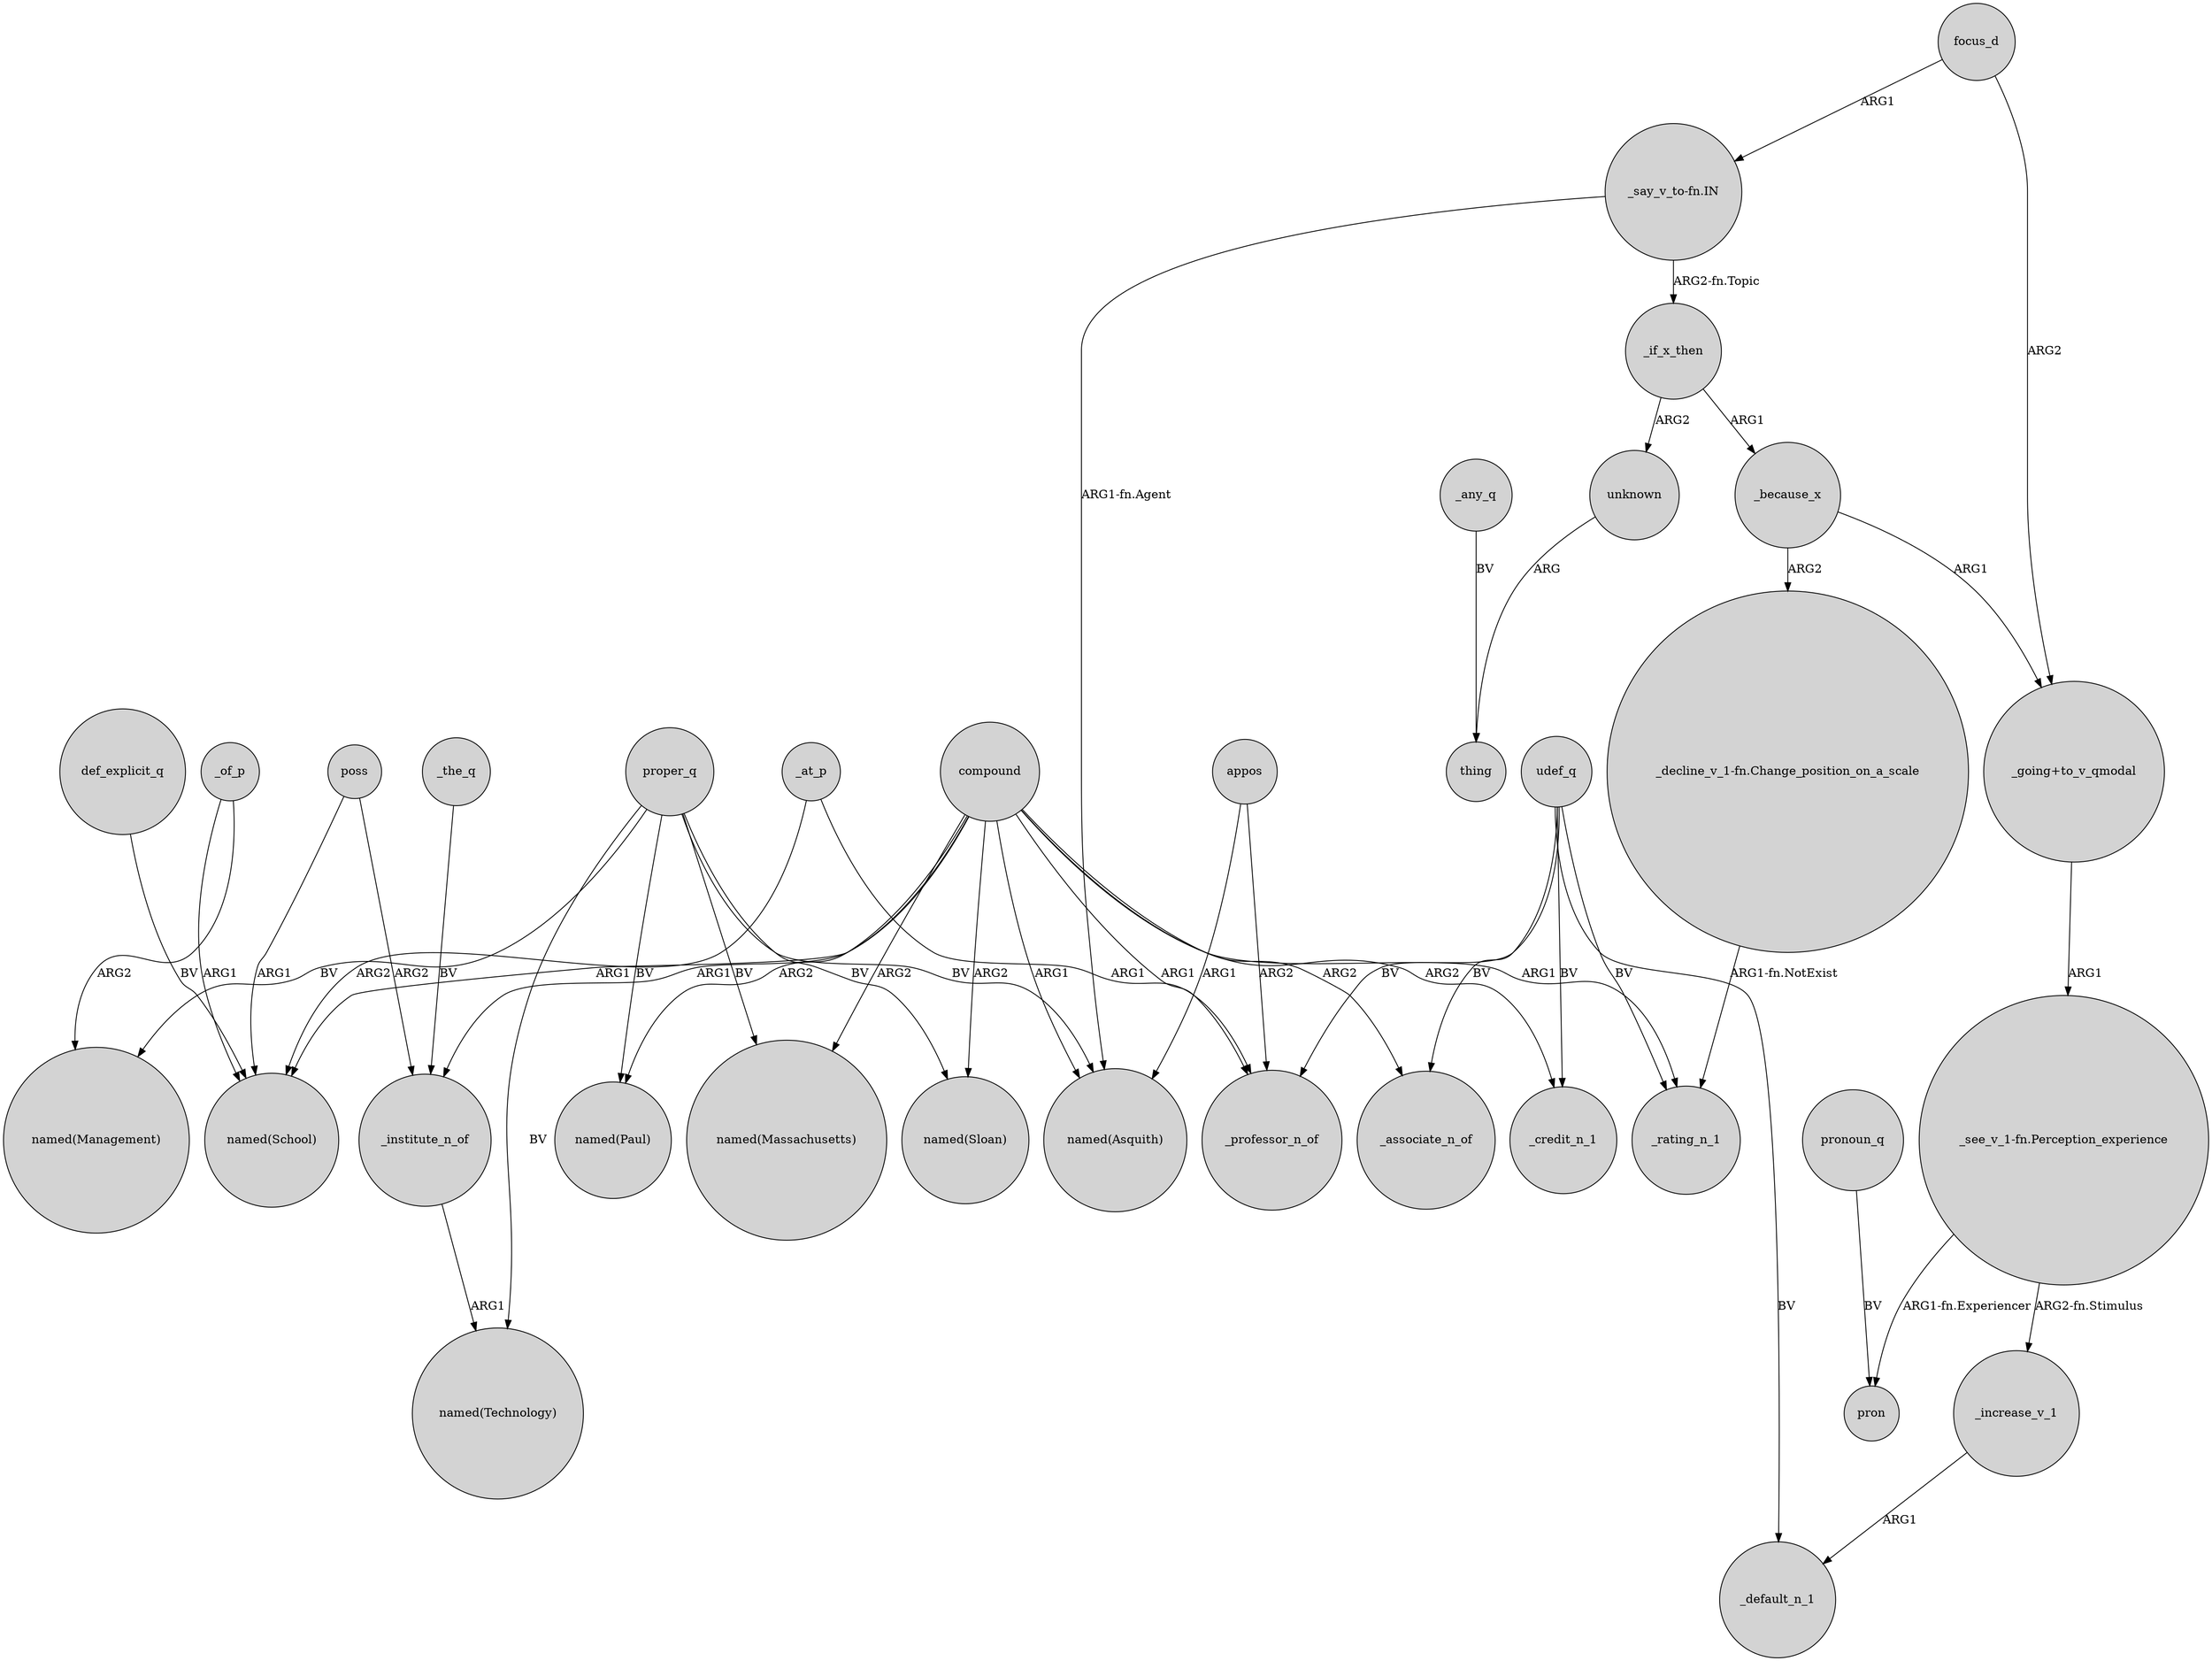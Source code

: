 digraph {
	node [shape=circle style=filled]
	def_explicit_q -> "named(School)" [label=BV]
	compound -> "named(Sloan)" [label=ARG2]
	compound -> "named(Massachusetts)" [label=ARG2]
	"_see_v_1-fn.Perception_experience" -> pron [label="ARG1-fn.Experiencer"]
	"_say_v_to-fn.IN" -> _if_x_then [label="ARG2-fn.Topic"]
	"_say_v_to-fn.IN" -> "named(Asquith)" [label="ARG1-fn.Agent"]
	_increase_v_1 -> _default_n_1 [label=ARG1]
	udef_q -> _professor_n_of [label=BV]
	_the_q -> _institute_n_of [label=BV]
	"_decline_v_1-fn.Change_position_on_a_scale" -> _rating_n_1 [label="ARG1-fn.NotExist"]
	udef_q -> _rating_n_1 [label=BV]
	udef_q -> _credit_n_1 [label=BV]
	_of_p -> "named(Management)" [label=ARG2]
	_if_x_then -> unknown [label=ARG2]
	compound -> _credit_n_1 [label=ARG2]
	proper_q -> "named(Management)" [label=BV]
	_institute_n_of -> "named(Technology)" [label=ARG1]
	_at_p -> "named(School)" [label=ARG2]
	"_going+to_v_qmodal" -> "_see_v_1-fn.Perception_experience" [label=ARG1]
	poss -> _institute_n_of [label=ARG2]
	udef_q -> _default_n_1 [label=BV]
	compound -> _professor_n_of [label=ARG1]
	udef_q -> _associate_n_of [label=BV]
	poss -> "named(School)" [label=ARG1]
	appos -> "named(Asquith)" [label=ARG1]
	proper_q -> "named(Paul)" [label=BV]
	pronoun_q -> pron [label=BV]
	compound -> _rating_n_1 [label=ARG1]
	compound -> "named(Paul)" [label=ARG2]
	_because_x -> "_decline_v_1-fn.Change_position_on_a_scale" [label=ARG2]
	_if_x_then -> _because_x [label=ARG1]
	proper_q -> "named(Asquith)" [label=BV]
	_of_p -> "named(School)" [label=ARG1]
	proper_q -> "named(Sloan)" [label=BV]
	compound -> "named(School)" [label=ARG1]
	_at_p -> _professor_n_of [label=ARG1]
	proper_q -> "named(Massachusetts)" [label=BV]
	compound -> "named(Asquith)" [label=ARG1]
	proper_q -> "named(Technology)" [label=BV]
	unknown -> thing [label=ARG]
	focus_d -> "_going+to_v_qmodal" [label=ARG2]
	appos -> _professor_n_of [label=ARG2]
	compound -> _associate_n_of [label=ARG2]
	compound -> _institute_n_of [label=ARG1]
	_because_x -> "_going+to_v_qmodal" [label=ARG1]
	"_see_v_1-fn.Perception_experience" -> _increase_v_1 [label="ARG2-fn.Stimulus"]
	_any_q -> thing [label=BV]
	focus_d -> "_say_v_to-fn.IN" [label=ARG1]
}
